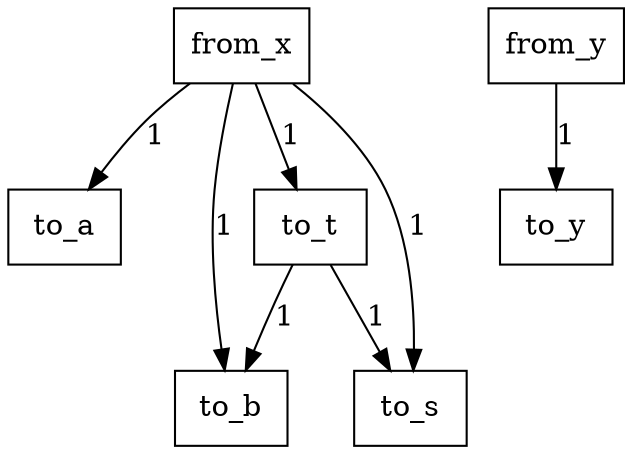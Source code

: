 digraph {
    graph [rankdir=TB
          ,bgcolor=transparent];
    node [shape=box
         ,fillcolor=white
         ,style=filled];
    0 [label=<from_x>];
    1 [label=<from_y>];
    2 [label=<to_a>];
    3 [label=<to_b>];
    4 [label=<to_t>];
    5 [label=<to_s>];
    6 [label=<to_y>];
    0 -> 2 [label=1];
    0 -> 3 [label=1];
    0 -> 4 [label=1];
    0 -> 5 [label=1];
    1 -> 6 [label=1];
    4 -> 3 [label=1];
    4 -> 5 [label=1];
}